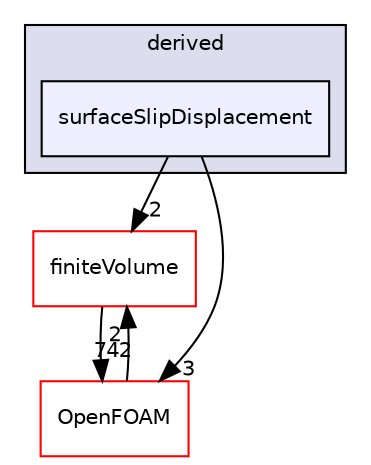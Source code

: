 digraph "src/fvMotionSolver/fvPatchFields/derived/surfaceSlipDisplacement" {
  bgcolor=transparent;
  compound=true
  node [ fontsize="10", fontname="Helvetica"];
  edge [ labelfontsize="10", labelfontname="Helvetica"];
  subgraph clusterdir_35e80fb47429f63b6e78161eb9a9adbe {
    graph [ bgcolor="#ddddee", pencolor="black", label="derived" fontname="Helvetica", fontsize="10", URL="dir_35e80fb47429f63b6e78161eb9a9adbe.html"]
  dir_c22e48d00229f252eb2a635d29450591 [shape=box, label="surfaceSlipDisplacement", style="filled", fillcolor="#eeeeff", pencolor="black", URL="dir_c22e48d00229f252eb2a635d29450591.html"];
  }
  dir_9bd15774b555cf7259a6fa18f99fe99b [shape=box label="finiteVolume" color="red" URL="dir_9bd15774b555cf7259a6fa18f99fe99b.html"];
  dir_c5473ff19b20e6ec4dfe5c310b3778a8 [shape=box label="OpenFOAM" color="red" URL="dir_c5473ff19b20e6ec4dfe5c310b3778a8.html"];
  dir_9bd15774b555cf7259a6fa18f99fe99b->dir_c5473ff19b20e6ec4dfe5c310b3778a8 [headlabel="742", labeldistance=1.5 headhref="dir_000894_001892.html"];
  dir_c22e48d00229f252eb2a635d29450591->dir_9bd15774b555cf7259a6fa18f99fe99b [headlabel="2", labeldistance=1.5 headhref="dir_001287_000894.html"];
  dir_c22e48d00229f252eb2a635d29450591->dir_c5473ff19b20e6ec4dfe5c310b3778a8 [headlabel="3", labeldistance=1.5 headhref="dir_001287_001892.html"];
  dir_c5473ff19b20e6ec4dfe5c310b3778a8->dir_9bd15774b555cf7259a6fa18f99fe99b [headlabel="2", labeldistance=1.5 headhref="dir_001892_000894.html"];
}
